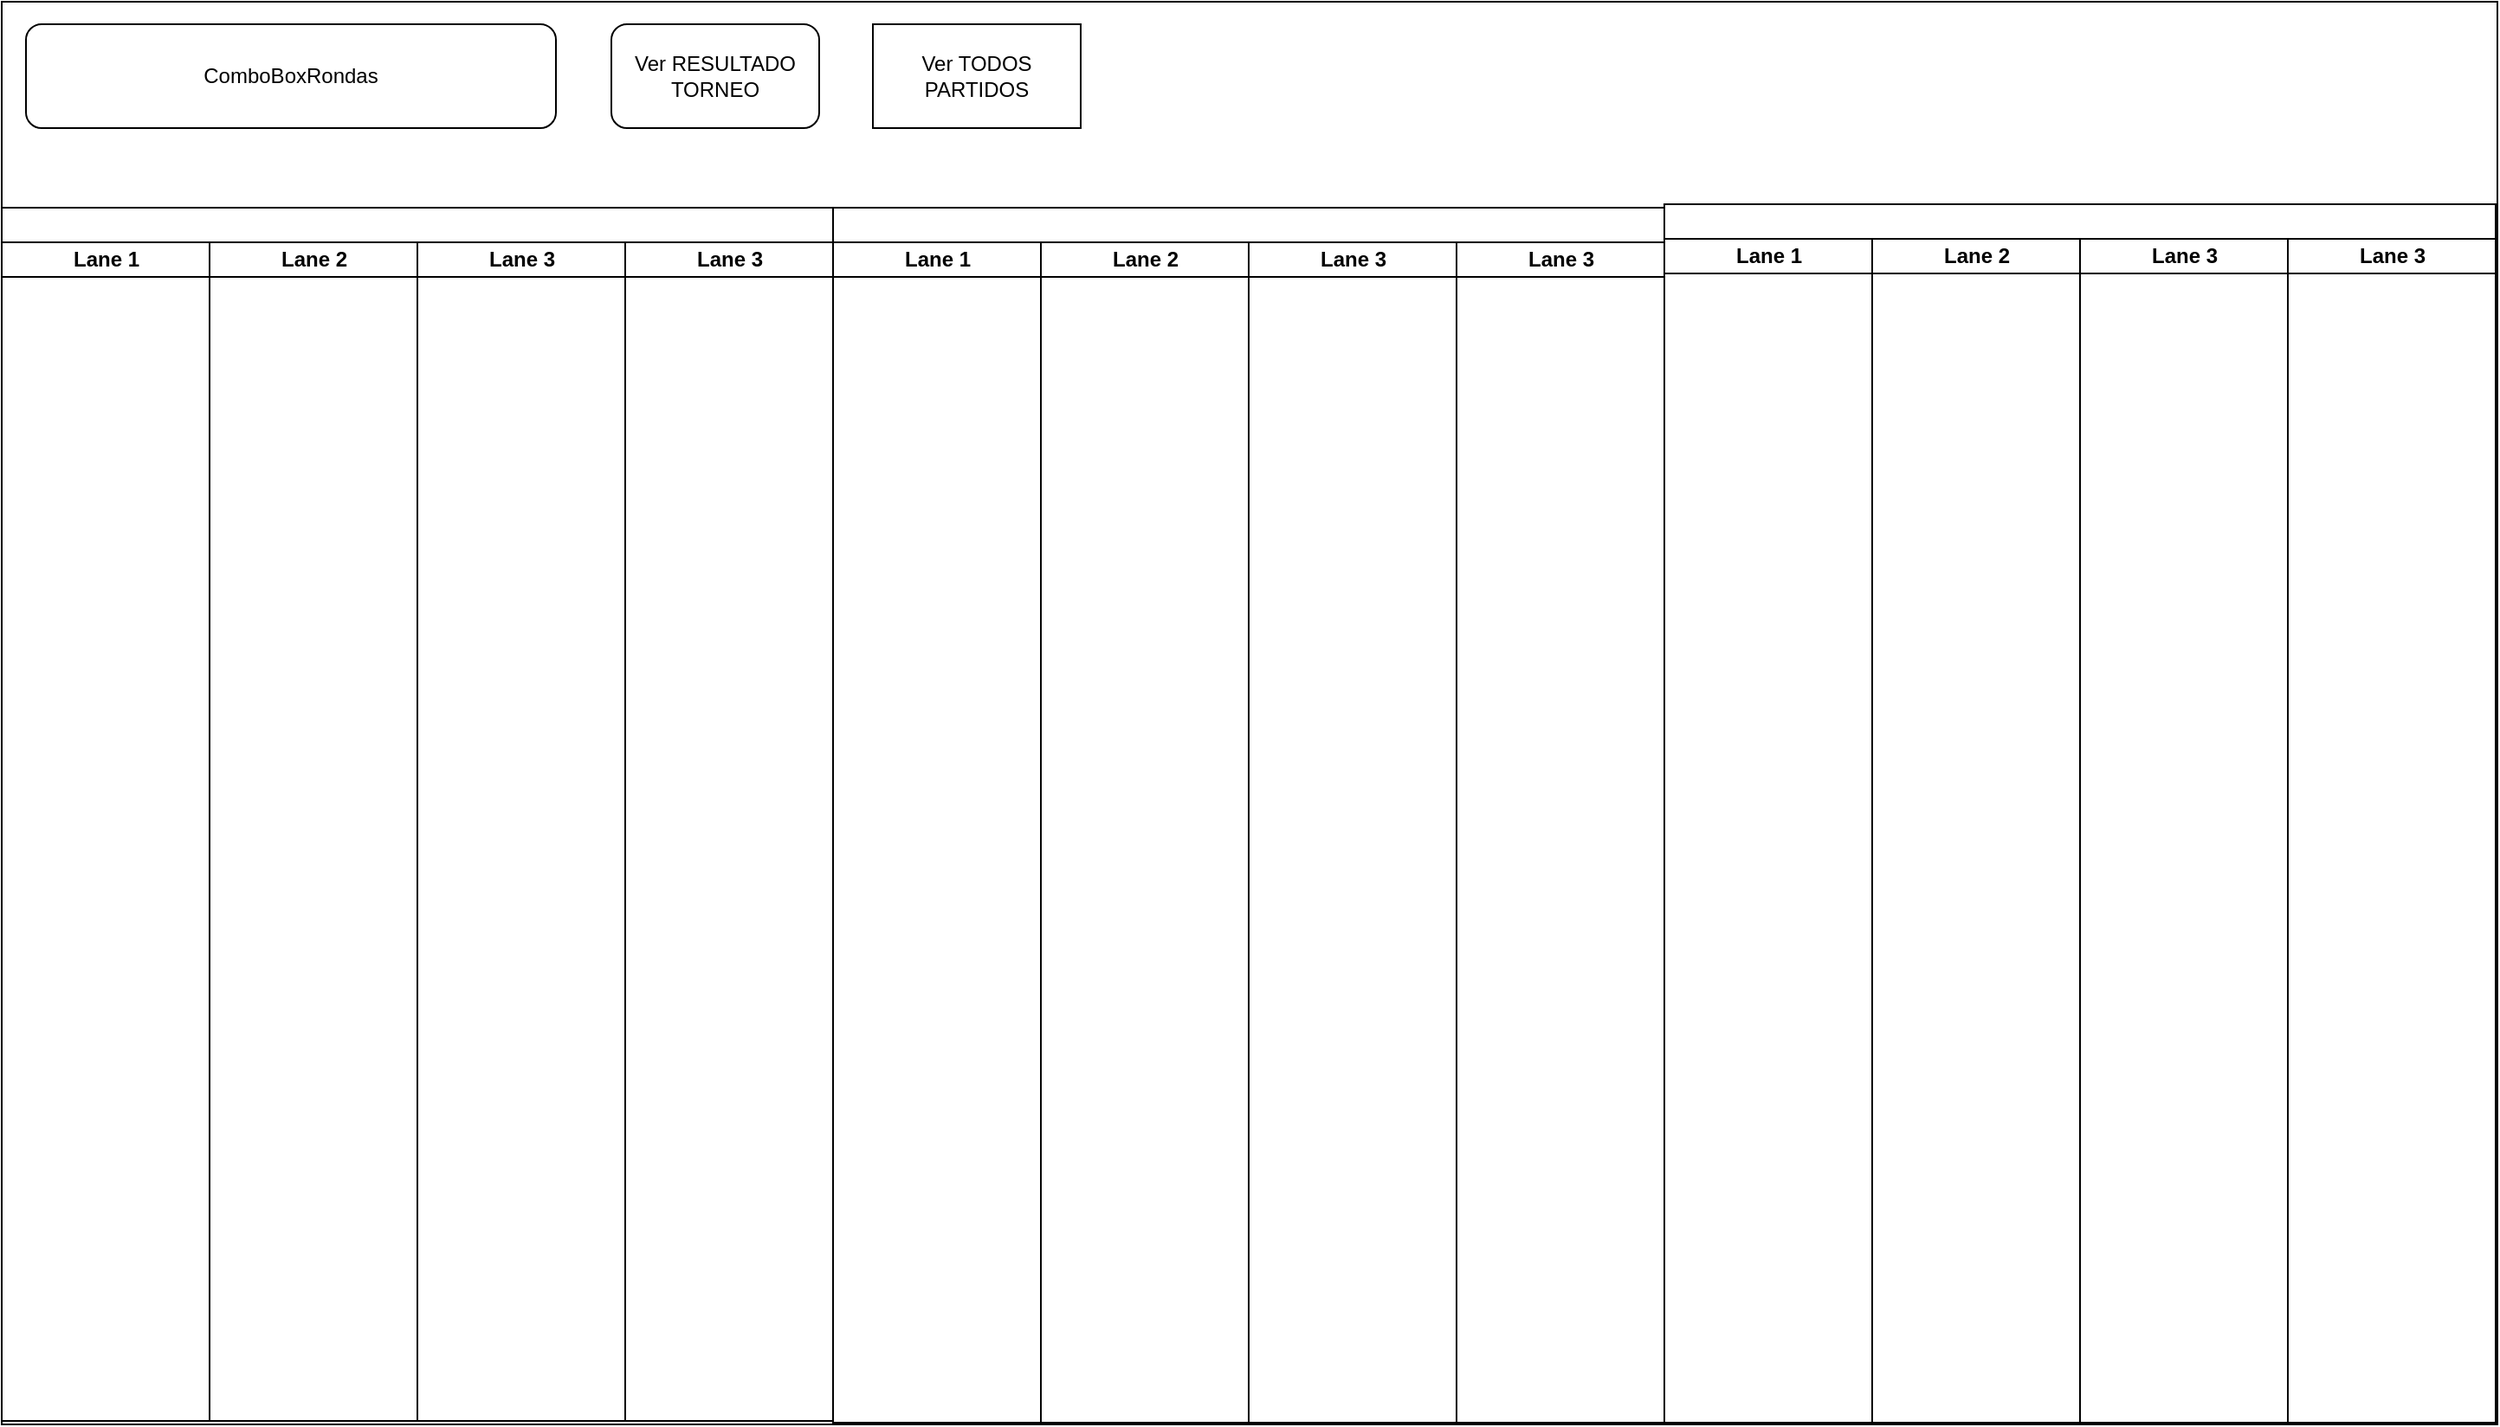 <mxfile version="26.0.9">
  <diagram name="Página-1" id="MzhOIyTQMM09GBE4kWv-">
    <mxGraphModel dx="1389" dy="977" grid="0" gridSize="10" guides="1" tooltips="1" connect="1" arrows="1" fold="1" page="0" pageScale="1" pageWidth="827" pageHeight="1169" math="0" shadow="0">
      <root>
        <mxCell id="0" />
        <mxCell id="1" parent="0" />
        <mxCell id="fP5sAmSkLrKOwZIjRT7V-2" value="" style="rounded=0;whiteSpace=wrap;html=1;" parent="1" vertex="1">
          <mxGeometry x="-385" y="-3" width="1441" height="822" as="geometry" />
        </mxCell>
        <mxCell id="fP5sAmSkLrKOwZIjRT7V-5" value="Ver TODOS PARTIDOS" style="rounded=0;whiteSpace=wrap;html=1;" parent="1" vertex="1">
          <mxGeometry x="118" y="10" width="120" height="60" as="geometry" />
        </mxCell>
        <mxCell id="fP5sAmSkLrKOwZIjRT7V-6" value="ComboBoxRondas" style="rounded=1;whiteSpace=wrap;html=1;" parent="1" vertex="1">
          <mxGeometry x="-371" y="10" width="306" height="60" as="geometry" />
        </mxCell>
        <mxCell id="fP5sAmSkLrKOwZIjRT7V-7" value="Ver RESULTADO TORNEO" style="rounded=1;whiteSpace=wrap;html=1;" parent="1" vertex="1">
          <mxGeometry x="-33" y="10" width="120" height="60" as="geometry" />
        </mxCell>
        <mxCell id="IjaL1ba1SX_HaE6icPac-2" value="" style="swimlane;childLayout=stackLayout;resizeParent=1;resizeParentMax=0;startSize=20;html=1;" vertex="1" parent="1">
          <mxGeometry x="-385" y="116" width="480" height="701" as="geometry" />
        </mxCell>
        <mxCell id="IjaL1ba1SX_HaE6icPac-3" value="Lane 1" style="swimlane;startSize=20;html=1;" vertex="1" parent="IjaL1ba1SX_HaE6icPac-2">
          <mxGeometry y="20" width="120" height="681" as="geometry" />
        </mxCell>
        <mxCell id="IjaL1ba1SX_HaE6icPac-4" value="Lane 2" style="swimlane;startSize=20;html=1;" vertex="1" parent="IjaL1ba1SX_HaE6icPac-2">
          <mxGeometry x="120" y="20" width="120" height="681" as="geometry" />
        </mxCell>
        <mxCell id="IjaL1ba1SX_HaE6icPac-5" value="Lane 3" style="swimlane;startSize=20;html=1;" vertex="1" parent="IjaL1ba1SX_HaE6icPac-2">
          <mxGeometry x="240" y="20" width="120" height="681" as="geometry" />
        </mxCell>
        <mxCell id="IjaL1ba1SX_HaE6icPac-6" value="Lane 3" style="swimlane;startSize=20;html=1;" vertex="1" parent="IjaL1ba1SX_HaE6icPac-2">
          <mxGeometry x="360" y="20" width="120" height="681" as="geometry" />
        </mxCell>
        <mxCell id="IjaL1ba1SX_HaE6icPac-7" value="" style="swimlane;childLayout=stackLayout;resizeParent=1;resizeParentMax=0;startSize=20;html=1;" vertex="1" parent="1">
          <mxGeometry x="575" y="114" width="480" height="704" as="geometry" />
        </mxCell>
        <mxCell id="IjaL1ba1SX_HaE6icPac-8" value="Lane 1" style="swimlane;startSize=20;html=1;" vertex="1" parent="IjaL1ba1SX_HaE6icPac-7">
          <mxGeometry y="20" width="120" height="684" as="geometry" />
        </mxCell>
        <mxCell id="IjaL1ba1SX_HaE6icPac-9" value="Lane 2" style="swimlane;startSize=20;html=1;" vertex="1" parent="IjaL1ba1SX_HaE6icPac-7">
          <mxGeometry x="120" y="20" width="120" height="684" as="geometry" />
        </mxCell>
        <mxCell id="IjaL1ba1SX_HaE6icPac-10" value="Lane 3" style="swimlane;startSize=20;html=1;" vertex="1" parent="IjaL1ba1SX_HaE6icPac-7">
          <mxGeometry x="240" y="20" width="120" height="684" as="geometry" />
        </mxCell>
        <mxCell id="IjaL1ba1SX_HaE6icPac-11" value="Lane 3" style="swimlane;startSize=20;html=1;" vertex="1" parent="IjaL1ba1SX_HaE6icPac-7">
          <mxGeometry x="360" y="20" width="120" height="684" as="geometry" />
        </mxCell>
        <mxCell id="IjaL1ba1SX_HaE6icPac-13" value="" style="swimlane;childLayout=stackLayout;resizeParent=1;resizeParentMax=0;startSize=20;html=1;" vertex="1" parent="1">
          <mxGeometry x="95" y="116" width="480" height="702" as="geometry" />
        </mxCell>
        <mxCell id="IjaL1ba1SX_HaE6icPac-14" value="Lane 1" style="swimlane;startSize=20;html=1;" vertex="1" parent="IjaL1ba1SX_HaE6icPac-13">
          <mxGeometry y="20" width="120" height="682" as="geometry" />
        </mxCell>
        <mxCell id="IjaL1ba1SX_HaE6icPac-15" value="Lane 2" style="swimlane;startSize=20;html=1;" vertex="1" parent="IjaL1ba1SX_HaE6icPac-13">
          <mxGeometry x="120" y="20" width="120" height="682" as="geometry" />
        </mxCell>
        <mxCell id="IjaL1ba1SX_HaE6icPac-16" value="Lane 3" style="swimlane;startSize=20;html=1;" vertex="1" parent="IjaL1ba1SX_HaE6icPac-13">
          <mxGeometry x="240" y="20" width="120" height="682" as="geometry" />
        </mxCell>
        <mxCell id="IjaL1ba1SX_HaE6icPac-17" value="Lane 3" style="swimlane;startSize=20;html=1;" vertex="1" parent="IjaL1ba1SX_HaE6icPac-13">
          <mxGeometry x="360" y="20" width="120" height="682" as="geometry" />
        </mxCell>
      </root>
    </mxGraphModel>
  </diagram>
</mxfile>
